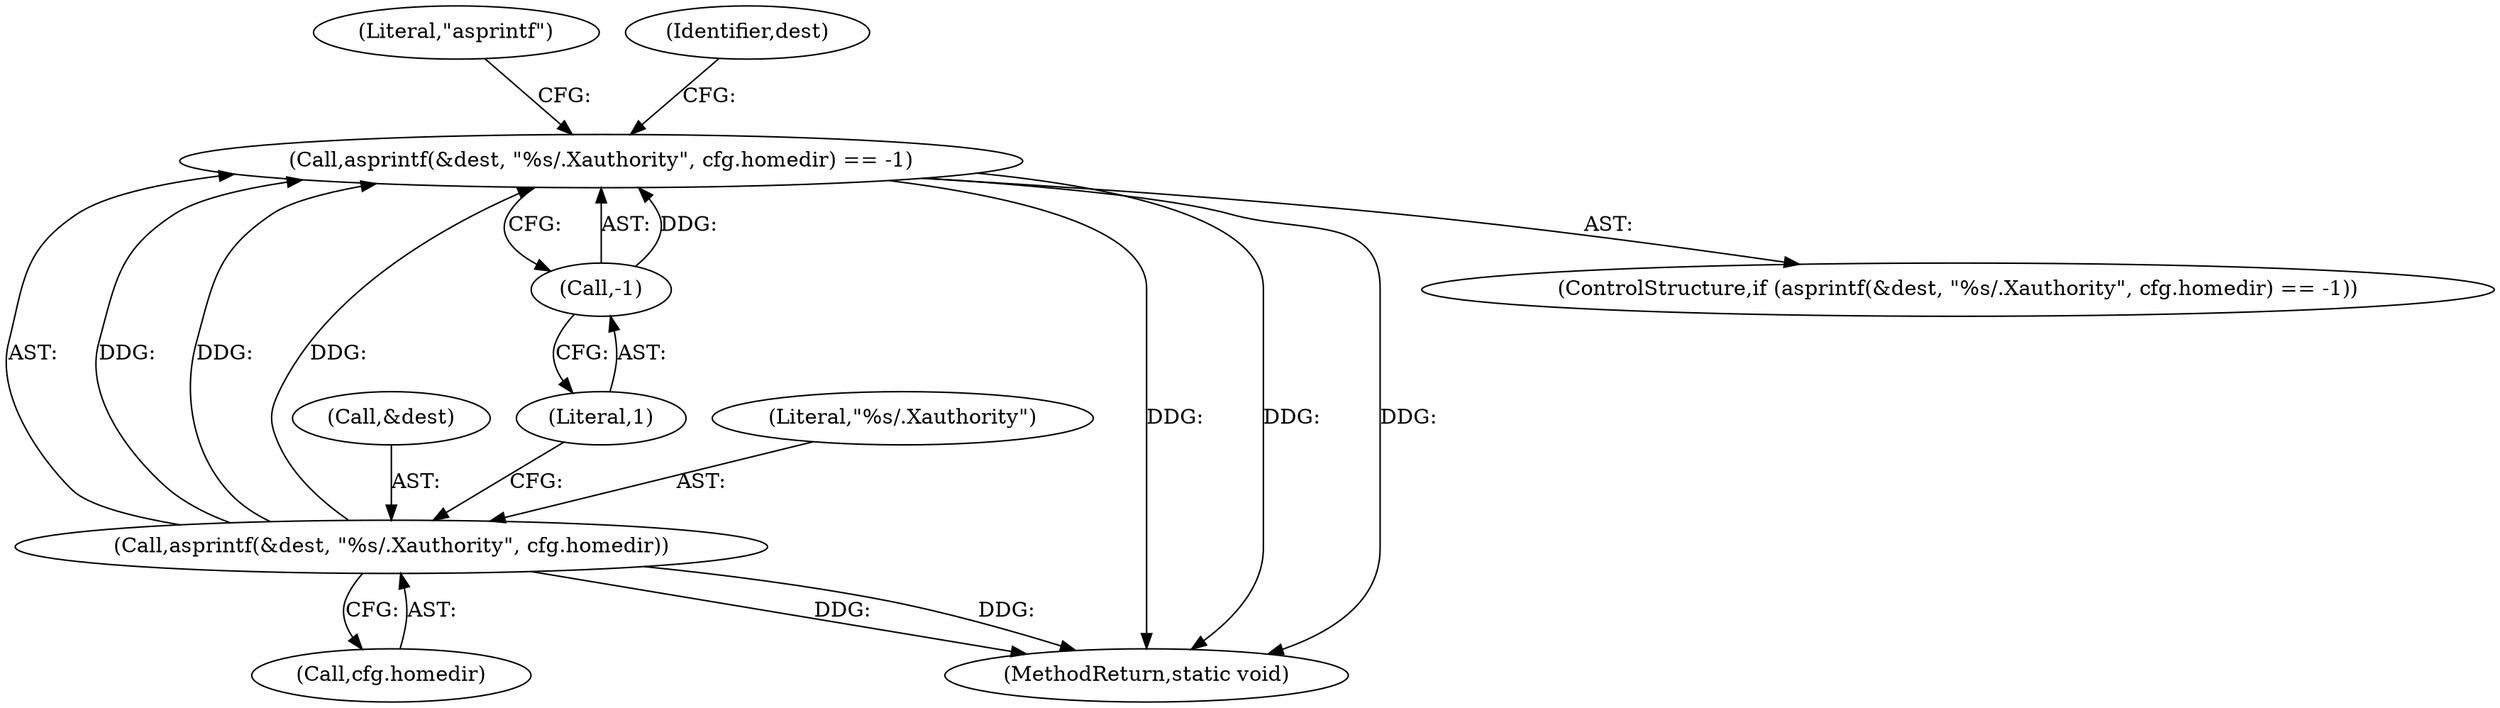 digraph "0_firejail_b8a4ff9775318ca5e679183884a6a63f3da8f863_0@API" {
"1000109" [label="(Call,asprintf(&dest, \"%s/.Xauthority\", cfg.homedir) == -1)"];
"1000110" [label="(Call,asprintf(&dest, \"%s/.Xauthority\", cfg.homedir))"];
"1000117" [label="(Call,-1)"];
"1000108" [label="(ControlStructure,if (asprintf(&dest, \"%s/.Xauthority\", cfg.homedir) == -1))"];
"1000114" [label="(Call,cfg.homedir)"];
"1000110" [label="(Call,asprintf(&dest, \"%s/.Xauthority\", cfg.homedir))"];
"1000109" [label="(Call,asprintf(&dest, \"%s/.Xauthority\", cfg.homedir) == -1)"];
"1000120" [label="(Literal,\"asprintf\")"];
"1000111" [label="(Call,&dest)"];
"1000118" [label="(Literal,1)"];
"1000144" [label="(MethodReturn,static void)"];
"1000113" [label="(Literal,\"%s/.Xauthority\")"];
"1000123" [label="(Identifier,dest)"];
"1000117" [label="(Call,-1)"];
"1000109" -> "1000108"  [label="AST: "];
"1000109" -> "1000117"  [label="CFG: "];
"1000110" -> "1000109"  [label="AST: "];
"1000117" -> "1000109"  [label="AST: "];
"1000120" -> "1000109"  [label="CFG: "];
"1000123" -> "1000109"  [label="CFG: "];
"1000109" -> "1000144"  [label="DDG: "];
"1000109" -> "1000144"  [label="DDG: "];
"1000109" -> "1000144"  [label="DDG: "];
"1000110" -> "1000109"  [label="DDG: "];
"1000110" -> "1000109"  [label="DDG: "];
"1000110" -> "1000109"  [label="DDG: "];
"1000117" -> "1000109"  [label="DDG: "];
"1000110" -> "1000114"  [label="CFG: "];
"1000111" -> "1000110"  [label="AST: "];
"1000113" -> "1000110"  [label="AST: "];
"1000114" -> "1000110"  [label="AST: "];
"1000118" -> "1000110"  [label="CFG: "];
"1000110" -> "1000144"  [label="DDG: "];
"1000110" -> "1000144"  [label="DDG: "];
"1000117" -> "1000118"  [label="CFG: "];
"1000118" -> "1000117"  [label="AST: "];
}
